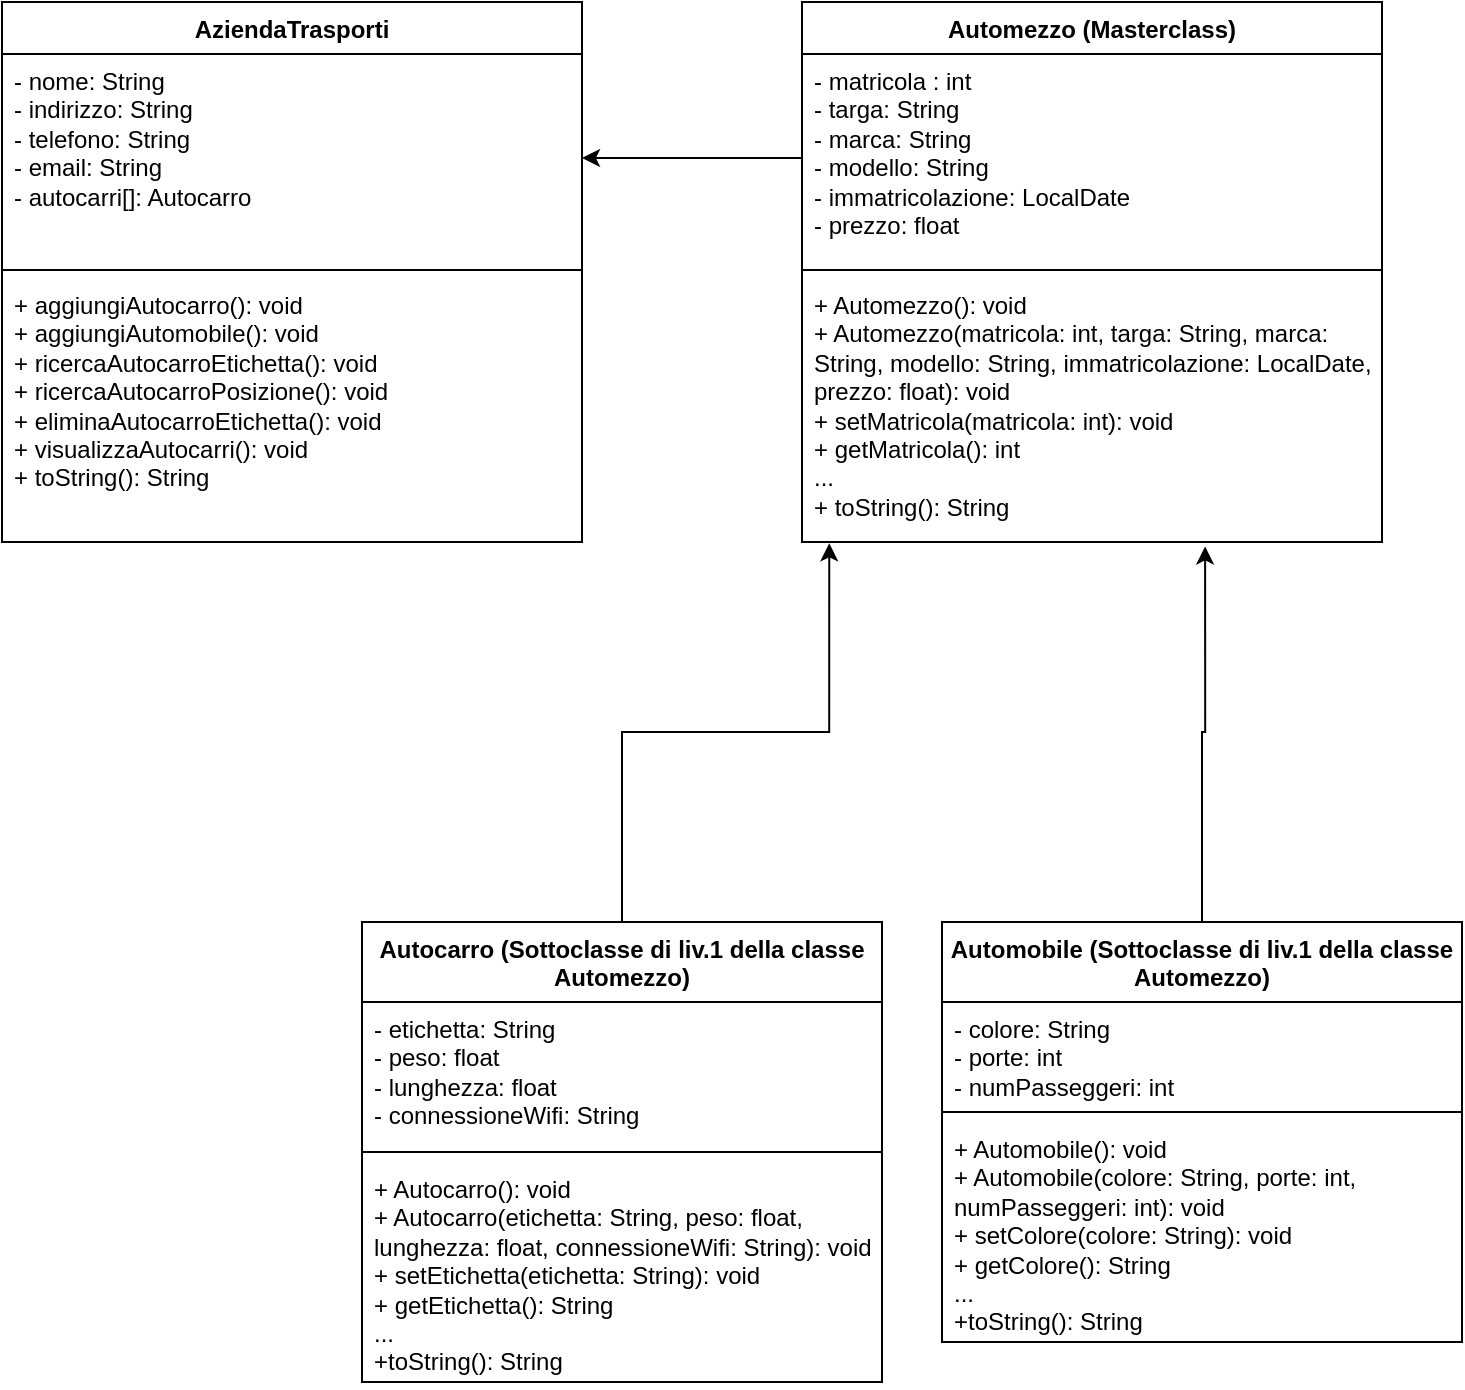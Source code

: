 <mxfile version="23.1.4" type="google">
  <diagram name="Pagina-1" id="z73PI9kT8MP9dVU25DdP">
    <mxGraphModel grid="1" page="1" gridSize="10" guides="1" tooltips="1" connect="1" arrows="1" fold="1" pageScale="1" pageWidth="827" pageHeight="1169" math="0" shadow="0">
      <root>
        <mxCell id="0" />
        <mxCell id="1" parent="0" />
        <mxCell id="yWiMVowI59MUjW3mnQw9-1" value="Automezzo (Masterclass)" style="swimlane;fontStyle=1;align=center;verticalAlign=top;childLayout=stackLayout;horizontal=1;startSize=26;horizontalStack=0;resizeParent=1;resizeParentMax=0;resizeLast=0;collapsible=1;marginBottom=0;whiteSpace=wrap;html=1;" vertex="1" parent="1">
          <mxGeometry x="470" y="40" width="290" height="270" as="geometry" />
        </mxCell>
        <mxCell id="yWiMVowI59MUjW3mnQw9-2" value="- matricola : int&lt;br&gt;- targa: String&lt;br&gt;- marca: String&lt;br&gt;- modello: String&lt;br&gt;- immatricolazione: LocalDate&lt;br&gt;- prezzo: float" style="text;strokeColor=none;fillColor=none;align=left;verticalAlign=top;spacingLeft=4;spacingRight=4;overflow=hidden;rotatable=0;points=[[0,0.5],[1,0.5]];portConstraint=eastwest;whiteSpace=wrap;html=1;" vertex="1" parent="yWiMVowI59MUjW3mnQw9-1">
          <mxGeometry y="26" width="290" height="104" as="geometry" />
        </mxCell>
        <mxCell id="yWiMVowI59MUjW3mnQw9-3" value="" style="line;strokeWidth=1;fillColor=none;align=left;verticalAlign=middle;spacingTop=-1;spacingLeft=3;spacingRight=3;rotatable=0;labelPosition=right;points=[];portConstraint=eastwest;strokeColor=inherit;" vertex="1" parent="yWiMVowI59MUjW3mnQw9-1">
          <mxGeometry y="130" width="290" height="8" as="geometry" />
        </mxCell>
        <mxCell id="yWiMVowI59MUjW3mnQw9-4" value="+ Automezzo(): void&lt;br&gt;+ Automezzo(matricola: int, targa: String, marca: String, modello: String, immatricolazione: LocalDate, prezzo: float): void&lt;br&gt;+ setMatricola(matricola: int): void&lt;br&gt;+ getMatricola(): int&lt;br&gt;...&lt;br&gt;+ toString(): String&lt;br&gt;&lt;br&gt;&lt;br&gt;&lt;br&gt;&lt;br&gt;&lt;br&gt;&lt;br&gt;&lt;br&gt;&lt;br&gt;&lt;br&gt;&lt;br&gt;&lt;br&gt;&lt;br&gt;&lt;br&gt;" style="text;strokeColor=none;fillColor=none;align=left;verticalAlign=top;spacingLeft=4;spacingRight=4;overflow=hidden;rotatable=0;points=[[0,0.5],[1,0.5]];portConstraint=eastwest;whiteSpace=wrap;html=1;" vertex="1" parent="yWiMVowI59MUjW3mnQw9-1">
          <mxGeometry y="138" width="290" height="132" as="geometry" />
        </mxCell>
        <mxCell id="yWiMVowI59MUjW3mnQw9-7" value="Autocarro (Sottoclasse di liv.1 della classe Automezzo)" style="swimlane;fontStyle=1;align=center;verticalAlign=top;childLayout=stackLayout;horizontal=1;startSize=40;horizontalStack=0;resizeParent=1;resizeParentMax=0;resizeLast=0;collapsible=1;marginBottom=0;whiteSpace=wrap;html=1;" vertex="1" parent="1">
          <mxGeometry x="250" y="500" width="260" height="230" as="geometry" />
        </mxCell>
        <mxCell id="yWiMVowI59MUjW3mnQw9-8" value="- etichetta: String&amp;nbsp;&lt;br&gt;- peso: float&lt;br&gt;- lunghezza: float&lt;br&gt;- connessioneWifi: String" style="text;strokeColor=none;fillColor=none;align=left;verticalAlign=top;spacingLeft=4;spacingRight=4;overflow=hidden;rotatable=0;points=[[0,0.5],[1,0.5]];portConstraint=eastwest;whiteSpace=wrap;html=1;" vertex="1" parent="yWiMVowI59MUjW3mnQw9-7">
          <mxGeometry y="40" width="260" height="70" as="geometry" />
        </mxCell>
        <mxCell id="yWiMVowI59MUjW3mnQw9-9" value="" style="line;strokeWidth=1;fillColor=none;align=left;verticalAlign=middle;spacingTop=-1;spacingLeft=3;spacingRight=3;rotatable=0;labelPosition=right;points=[];portConstraint=eastwest;strokeColor=inherit;" vertex="1" parent="yWiMVowI59MUjW3mnQw9-7">
          <mxGeometry y="110" width="260" height="10" as="geometry" />
        </mxCell>
        <mxCell id="yWiMVowI59MUjW3mnQw9-10" value="+ Autocarro(): void&lt;br&gt;+ Autocarro(etichetta: String, peso: float, lunghezza: float, connessioneWifi: String): void&lt;br&gt;+ setEtichetta(etichetta: String): void&lt;br&gt;+ getEtichetta(): String&lt;br&gt;...&lt;br&gt;+toString(): String" style="text;strokeColor=none;fillColor=none;align=left;verticalAlign=top;spacingLeft=4;spacingRight=4;overflow=hidden;rotatable=0;points=[[0,0.5],[1,0.5]];portConstraint=eastwest;whiteSpace=wrap;html=1;" vertex="1" parent="yWiMVowI59MUjW3mnQw9-7">
          <mxGeometry y="120" width="260" height="110" as="geometry" />
        </mxCell>
        <mxCell id="yWiMVowI59MUjW3mnQw9-11" value="AziendaTrasporti" style="swimlane;fontStyle=1;align=center;verticalAlign=top;childLayout=stackLayout;horizontal=1;startSize=26;horizontalStack=0;resizeParent=1;resizeParentMax=0;resizeLast=0;collapsible=1;marginBottom=0;whiteSpace=wrap;html=1;" vertex="1" parent="1">
          <mxGeometry x="70" y="40" width="290" height="270" as="geometry" />
        </mxCell>
        <mxCell id="yWiMVowI59MUjW3mnQw9-12" value="- nome: String&lt;br&gt;- indirizzo: String&lt;br&gt;- telefono: String&lt;br&gt;- email: String&lt;br&gt;- autocarri[]: Autocarro" style="text;strokeColor=none;fillColor=none;align=left;verticalAlign=top;spacingLeft=4;spacingRight=4;overflow=hidden;rotatable=0;points=[[0,0.5],[1,0.5]];portConstraint=eastwest;whiteSpace=wrap;html=1;" vertex="1" parent="yWiMVowI59MUjW3mnQw9-11">
          <mxGeometry y="26" width="290" height="104" as="geometry" />
        </mxCell>
        <mxCell id="yWiMVowI59MUjW3mnQw9-13" value="" style="line;strokeWidth=1;fillColor=none;align=left;verticalAlign=middle;spacingTop=-1;spacingLeft=3;spacingRight=3;rotatable=0;labelPosition=right;points=[];portConstraint=eastwest;strokeColor=inherit;" vertex="1" parent="yWiMVowI59MUjW3mnQw9-11">
          <mxGeometry y="130" width="290" height="8" as="geometry" />
        </mxCell>
        <mxCell id="yWiMVowI59MUjW3mnQw9-14" value="+ aggiungiAutocarro(): void&lt;br&gt;+ aggiungiAutomobile(): void&lt;br&gt;+ ricercaAutocarroEtichetta(): void&lt;br&gt;+ ricercaAutocarroPosizione(): void&lt;br&gt;+ eliminaAutocarroEtichetta(): void&lt;br&gt;+ visualizzaAutocarri(): void&lt;br&gt;+ toString(): String" style="text;strokeColor=none;fillColor=none;align=left;verticalAlign=top;spacingLeft=4;spacingRight=4;overflow=hidden;rotatable=0;points=[[0,0.5],[1,0.5]];portConstraint=eastwest;whiteSpace=wrap;html=1;" vertex="1" parent="yWiMVowI59MUjW3mnQw9-11">
          <mxGeometry y="138" width="290" height="132" as="geometry" />
        </mxCell>
        <mxCell id="yWiMVowI59MUjW3mnQw9-16" style="edgeStyle=orthogonalEdgeStyle;rounded=0;orthogonalLoop=1;jettySize=auto;html=1;entryX=0.047;entryY=1.005;entryDx=0;entryDy=0;entryPerimeter=0;" edge="1" parent="1" source="yWiMVowI59MUjW3mnQw9-7" target="yWiMVowI59MUjW3mnQw9-4">
          <mxGeometry relative="1" as="geometry">
            <Array as="points">
              <mxPoint x="380" y="405" />
              <mxPoint x="484" y="405" />
            </Array>
          </mxGeometry>
        </mxCell>
        <mxCell id="yWiMVowI59MUjW3mnQw9-23" style="edgeStyle=orthogonalEdgeStyle;rounded=0;orthogonalLoop=1;jettySize=auto;html=1;entryX=0.695;entryY=1.017;entryDx=0;entryDy=0;entryPerimeter=0;" edge="1" parent="1" source="yWiMVowI59MUjW3mnQw9-17" target="yWiMVowI59MUjW3mnQw9-4">
          <mxGeometry relative="1" as="geometry">
            <mxPoint x="670" y="320" as="targetPoint" />
            <Array as="points">
              <mxPoint x="670" y="405" />
              <mxPoint x="672" y="405" />
            </Array>
          </mxGeometry>
        </mxCell>
        <mxCell id="yWiMVowI59MUjW3mnQw9-17" value="Automobile (Sottoclasse di liv.1 della classe Automezzo)" style="swimlane;fontStyle=1;align=center;verticalAlign=top;childLayout=stackLayout;horizontal=1;startSize=40;horizontalStack=0;resizeParent=1;resizeParentMax=0;resizeLast=0;collapsible=1;marginBottom=0;whiteSpace=wrap;html=1;" vertex="1" parent="1">
          <mxGeometry x="540" y="500" width="260" height="210" as="geometry" />
        </mxCell>
        <mxCell id="yWiMVowI59MUjW3mnQw9-18" value="- colore: String&amp;nbsp;&lt;br&gt;- porte: int&lt;br&gt;- numPasseggeri: int" style="text;strokeColor=none;fillColor=none;align=left;verticalAlign=top;spacingLeft=4;spacingRight=4;overflow=hidden;rotatable=0;points=[[0,0.5],[1,0.5]];portConstraint=eastwest;whiteSpace=wrap;html=1;" vertex="1" parent="yWiMVowI59MUjW3mnQw9-17">
          <mxGeometry y="40" width="260" height="50" as="geometry" />
        </mxCell>
        <mxCell id="yWiMVowI59MUjW3mnQw9-19" value="" style="line;strokeWidth=1;fillColor=none;align=left;verticalAlign=middle;spacingTop=-1;spacingLeft=3;spacingRight=3;rotatable=0;labelPosition=right;points=[];portConstraint=eastwest;strokeColor=inherit;" vertex="1" parent="yWiMVowI59MUjW3mnQw9-17">
          <mxGeometry y="90" width="260" height="10" as="geometry" />
        </mxCell>
        <mxCell id="yWiMVowI59MUjW3mnQw9-20" value="+ Automobile(): void&lt;br&gt;+ Automobile(colore: String, porte: int, numPasseggeri: int): void&lt;br&gt;+ setColore(colore: String): void&lt;br&gt;+ getColore(): String&lt;br&gt;...&lt;br&gt;+toString(): String" style="text;strokeColor=none;fillColor=none;align=left;verticalAlign=top;spacingLeft=4;spacingRight=4;overflow=hidden;rotatable=0;points=[[0,0.5],[1,0.5]];portConstraint=eastwest;whiteSpace=wrap;html=1;" vertex="1" parent="yWiMVowI59MUjW3mnQw9-17">
          <mxGeometry y="100" width="260" height="110" as="geometry" />
        </mxCell>
        <mxCell id="yWiMVowI59MUjW3mnQw9-21" style="edgeStyle=orthogonalEdgeStyle;rounded=0;orthogonalLoop=1;jettySize=auto;html=1;entryX=1;entryY=0.5;entryDx=0;entryDy=0;" edge="1" parent="1" source="yWiMVowI59MUjW3mnQw9-2" target="yWiMVowI59MUjW3mnQw9-12">
          <mxGeometry relative="1" as="geometry" />
        </mxCell>
      </root>
    </mxGraphModel>
  </diagram>
</mxfile>
